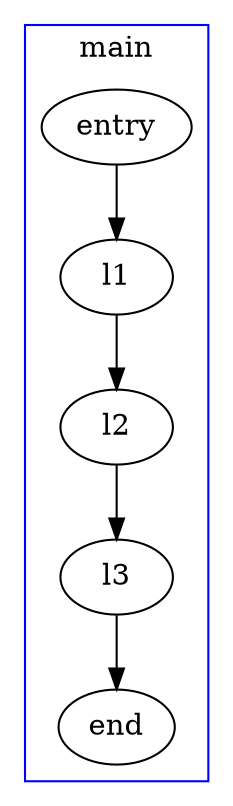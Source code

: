 strict digraph G {
  subgraph cluster_0 {
    label="main"
    color=blue
    subgraph_0_node_0[label="entry",shape=oval]
    subgraph_0_node_1[label="l1",shape=oval]
    subgraph_0_node_2[label="l2",shape=oval]
    subgraph_0_node_3[label="l3",shape=oval]
    subgraph_0_node_4[label="end",shape=oval]
    subgraph_0_node_0 -> subgraph_0_node_1
    subgraph_0_node_1 -> subgraph_0_node_2
    subgraph_0_node_2 -> subgraph_0_node_3
    subgraph_0_node_3 -> subgraph_0_node_4
  }
}
